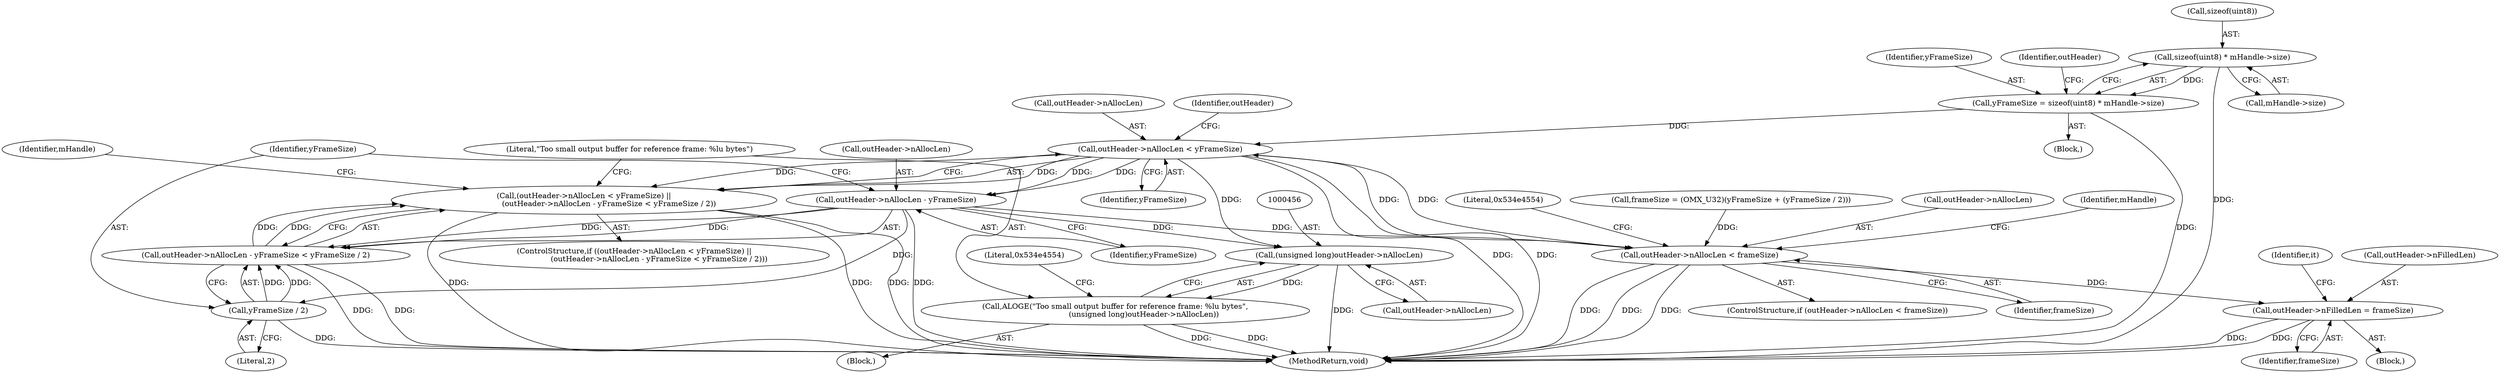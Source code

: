 digraph "0_Android_c48ef757cc50906e8726a3bebc3b60716292cdba@API" {
"1000430" [label="(Call,sizeof(uint8) * mHandle->size)"];
"1000428" [label="(Call,yFrameSize = sizeof(uint8) * mHandle->size)"];
"1000438" [label="(Call,outHeader->nAllocLen < yFrameSize)"];
"1000437" [label="(Call,(outHeader->nAllocLen < yFrameSize) ||\n                     (outHeader->nAllocLen - yFrameSize < yFrameSize / 2))"];
"1000444" [label="(Call,outHeader->nAllocLen - yFrameSize)"];
"1000443" [label="(Call,outHeader->nAllocLen - yFrameSize < yFrameSize / 2)"];
"1000449" [label="(Call,yFrameSize / 2)"];
"1000455" [label="(Call,(unsigned long)outHeader->nAllocLen)"];
"1000453" [label="(Call,ALOGE(\"Too small output buffer for reference frame: %lu bytes\",\n                        (unsigned long)outHeader->nAllocLen))"];
"1000558" [label="(Call,outHeader->nAllocLen < frameSize)"];
"1000676" [label="(Call,outHeader->nFilledLen = frameSize)"];
"1000439" [label="(Call,outHeader->nAllocLen)"];
"1000438" [label="(Call,outHeader->nAllocLen < yFrameSize)"];
"1000446" [label="(Identifier,outHeader)"];
"1000414" [label="(Block,)"];
"1000562" [label="(Identifier,frameSize)"];
"1000676" [label="(Call,outHeader->nFilledLen = frameSize)"];
"1000565" [label="(Literal,0x534e4554)"];
"1000455" [label="(Call,(unsigned long)outHeader->nAllocLen)"];
"1000548" [label="(Call,frameSize = (OMX_U32)(yFrameSize + (yFrameSize / 2)))"];
"1000683" [label="(Identifier,it)"];
"1000436" [label="(ControlStructure,if ((outHeader->nAllocLen < yFrameSize) ||\n                     (outHeader->nAllocLen - yFrameSize < yFrameSize / 2)))"];
"1000559" [label="(Call,outHeader->nAllocLen)"];
"1000558" [label="(Call,outHeader->nAllocLen < frameSize)"];
"1000444" [label="(Call,outHeader->nAllocLen - yFrameSize)"];
"1000445" [label="(Call,outHeader->nAllocLen)"];
"1000680" [label="(Identifier,frameSize)"];
"1000451" [label="(Literal,2)"];
"1000457" [label="(Call,outHeader->nAllocLen)"];
"1000428" [label="(Call,yFrameSize = sizeof(uint8) * mHandle->size)"];
"1000473" [label="(Identifier,mHandle)"];
"1000557" [label="(ControlStructure,if (outHeader->nAllocLen < frameSize))"];
"1000449" [label="(Call,yFrameSize / 2)"];
"1000433" [label="(Call,mHandle->size)"];
"1000454" [label="(Literal,\"Too small output buffer for reference frame: %lu bytes\")"];
"1000677" [label="(Call,outHeader->nFilledLen)"];
"1000717" [label="(MethodReturn,void)"];
"1000452" [label="(Block,)"];
"1000581" [label="(Identifier,mHandle)"];
"1000437" [label="(Call,(outHeader->nAllocLen < yFrameSize) ||\n                     (outHeader->nAllocLen - yFrameSize < yFrameSize / 2))"];
"1000450" [label="(Identifier,yFrameSize)"];
"1000442" [label="(Identifier,yFrameSize)"];
"1000453" [label="(Call,ALOGE(\"Too small output buffer for reference frame: %lu bytes\",\n                        (unsigned long)outHeader->nAllocLen))"];
"1000430" [label="(Call,sizeof(uint8) * mHandle->size)"];
"1000461" [label="(Literal,0x534e4554)"];
"1000431" [label="(Call,sizeof(uint8))"];
"1000429" [label="(Identifier,yFrameSize)"];
"1000129" [label="(Block,)"];
"1000443" [label="(Call,outHeader->nAllocLen - yFrameSize < yFrameSize / 2)"];
"1000448" [label="(Identifier,yFrameSize)"];
"1000440" [label="(Identifier,outHeader)"];
"1000430" -> "1000428"  [label="AST: "];
"1000430" -> "1000433"  [label="CFG: "];
"1000431" -> "1000430"  [label="AST: "];
"1000433" -> "1000430"  [label="AST: "];
"1000428" -> "1000430"  [label="CFG: "];
"1000430" -> "1000717"  [label="DDG: "];
"1000430" -> "1000428"  [label="DDG: "];
"1000428" -> "1000414"  [label="AST: "];
"1000429" -> "1000428"  [label="AST: "];
"1000440" -> "1000428"  [label="CFG: "];
"1000428" -> "1000717"  [label="DDG: "];
"1000428" -> "1000438"  [label="DDG: "];
"1000438" -> "1000437"  [label="AST: "];
"1000438" -> "1000442"  [label="CFG: "];
"1000439" -> "1000438"  [label="AST: "];
"1000442" -> "1000438"  [label="AST: "];
"1000446" -> "1000438"  [label="CFG: "];
"1000437" -> "1000438"  [label="CFG: "];
"1000438" -> "1000717"  [label="DDG: "];
"1000438" -> "1000717"  [label="DDG: "];
"1000438" -> "1000437"  [label="DDG: "];
"1000438" -> "1000437"  [label="DDG: "];
"1000558" -> "1000438"  [label="DDG: "];
"1000438" -> "1000444"  [label="DDG: "];
"1000438" -> "1000444"  [label="DDG: "];
"1000438" -> "1000455"  [label="DDG: "];
"1000438" -> "1000558"  [label="DDG: "];
"1000437" -> "1000436"  [label="AST: "];
"1000437" -> "1000443"  [label="CFG: "];
"1000443" -> "1000437"  [label="AST: "];
"1000454" -> "1000437"  [label="CFG: "];
"1000473" -> "1000437"  [label="CFG: "];
"1000437" -> "1000717"  [label="DDG: "];
"1000437" -> "1000717"  [label="DDG: "];
"1000437" -> "1000717"  [label="DDG: "];
"1000443" -> "1000437"  [label="DDG: "];
"1000443" -> "1000437"  [label="DDG: "];
"1000444" -> "1000443"  [label="AST: "];
"1000444" -> "1000448"  [label="CFG: "];
"1000445" -> "1000444"  [label="AST: "];
"1000448" -> "1000444"  [label="AST: "];
"1000450" -> "1000444"  [label="CFG: "];
"1000444" -> "1000717"  [label="DDG: "];
"1000444" -> "1000443"  [label="DDG: "];
"1000444" -> "1000443"  [label="DDG: "];
"1000444" -> "1000449"  [label="DDG: "];
"1000444" -> "1000455"  [label="DDG: "];
"1000444" -> "1000558"  [label="DDG: "];
"1000443" -> "1000449"  [label="CFG: "];
"1000449" -> "1000443"  [label="AST: "];
"1000443" -> "1000717"  [label="DDG: "];
"1000443" -> "1000717"  [label="DDG: "];
"1000449" -> "1000443"  [label="DDG: "];
"1000449" -> "1000443"  [label="DDG: "];
"1000449" -> "1000451"  [label="CFG: "];
"1000450" -> "1000449"  [label="AST: "];
"1000451" -> "1000449"  [label="AST: "];
"1000449" -> "1000717"  [label="DDG: "];
"1000455" -> "1000453"  [label="AST: "];
"1000455" -> "1000457"  [label="CFG: "];
"1000456" -> "1000455"  [label="AST: "];
"1000457" -> "1000455"  [label="AST: "];
"1000453" -> "1000455"  [label="CFG: "];
"1000455" -> "1000717"  [label="DDG: "];
"1000455" -> "1000453"  [label="DDG: "];
"1000453" -> "1000452"  [label="AST: "];
"1000454" -> "1000453"  [label="AST: "];
"1000461" -> "1000453"  [label="CFG: "];
"1000453" -> "1000717"  [label="DDG: "];
"1000453" -> "1000717"  [label="DDG: "];
"1000558" -> "1000557"  [label="AST: "];
"1000558" -> "1000562"  [label="CFG: "];
"1000559" -> "1000558"  [label="AST: "];
"1000562" -> "1000558"  [label="AST: "];
"1000565" -> "1000558"  [label="CFG: "];
"1000581" -> "1000558"  [label="CFG: "];
"1000558" -> "1000717"  [label="DDG: "];
"1000558" -> "1000717"  [label="DDG: "];
"1000558" -> "1000717"  [label="DDG: "];
"1000548" -> "1000558"  [label="DDG: "];
"1000558" -> "1000676"  [label="DDG: "];
"1000676" -> "1000129"  [label="AST: "];
"1000676" -> "1000680"  [label="CFG: "];
"1000677" -> "1000676"  [label="AST: "];
"1000680" -> "1000676"  [label="AST: "];
"1000683" -> "1000676"  [label="CFG: "];
"1000676" -> "1000717"  [label="DDG: "];
"1000676" -> "1000717"  [label="DDG: "];
}
